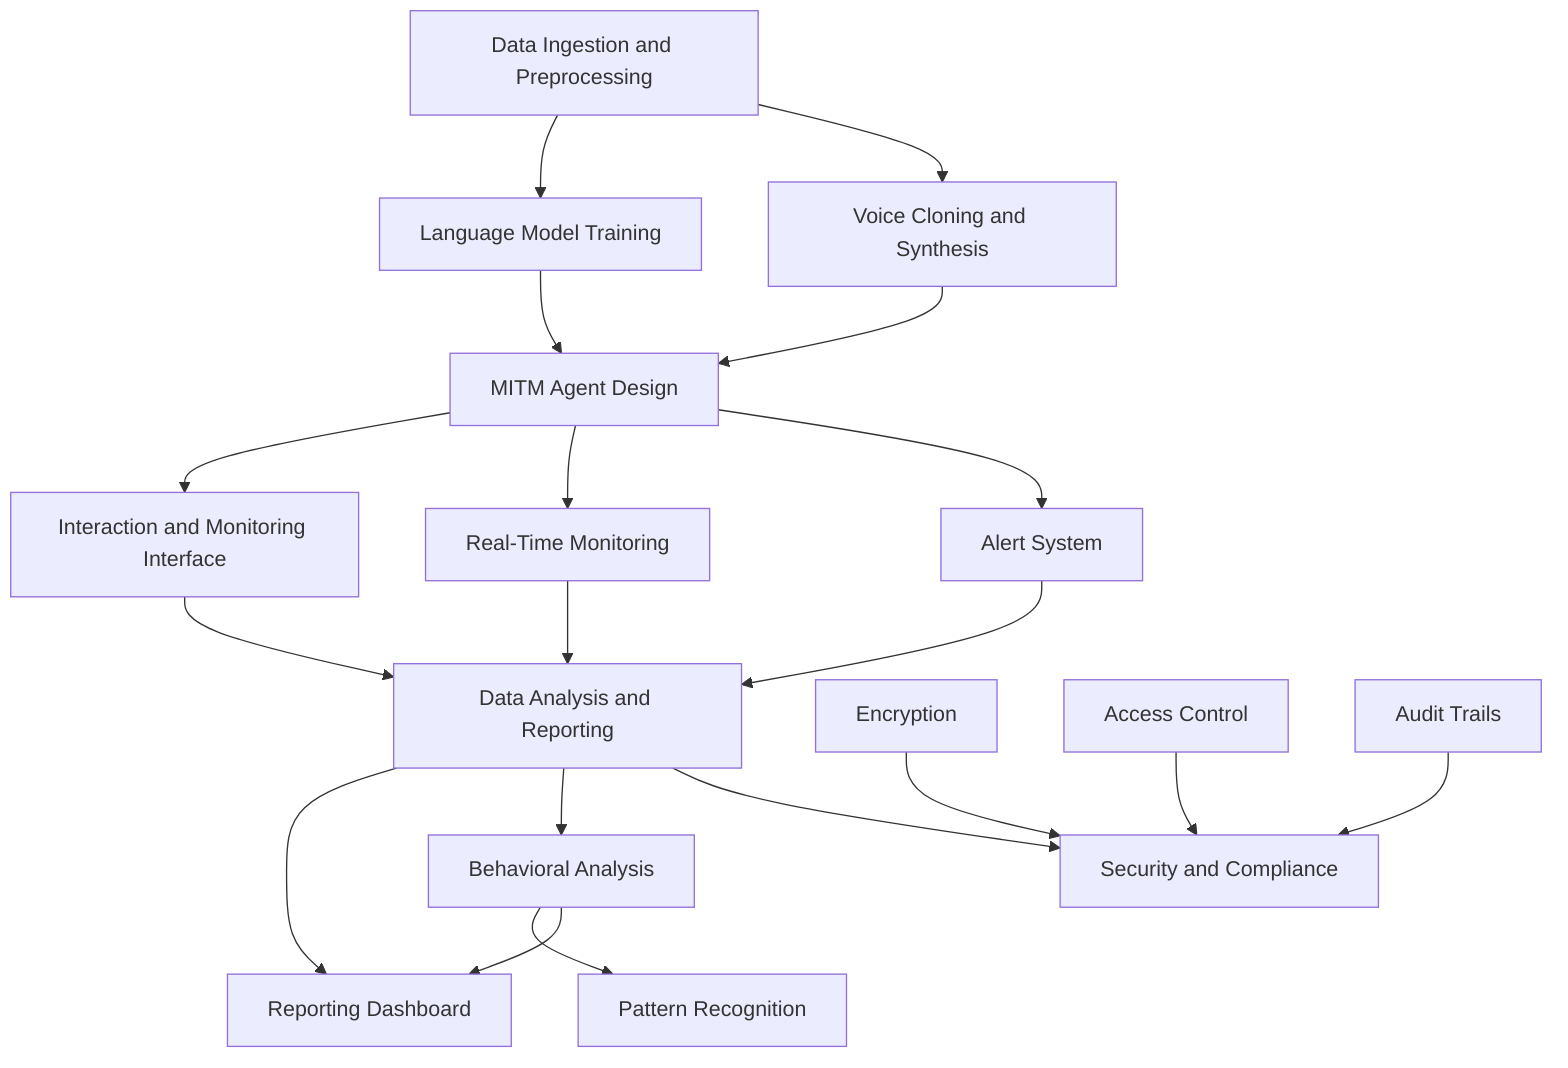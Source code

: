 graph TD
    A[Data Ingestion and Preprocessing] --> B[Language Model Training]
    A --> C[Voice Cloning and Synthesis]
    B --> D[MITM Agent Design]
    C --> D

    D --> E[Interaction and Monitoring Interface]
    E --> F[Data Analysis and Reporting]

    D --> G[Real-Time Monitoring]
    D --> H[Alert System]

    F --> I[Reporting Dashboard]

    G --> F
    H --> F
    
    F --> J[Behavioral Analysis]
    J --> K[Pattern Recognition]
    J --> I

    L[Encryption] --> Security[Security and Compliance]
    M[Access Control] --> Security[Security and Compliance]
    N[Audit Trails] --> Security[Security and Compliance]

    F --> Security[Security and Compliance]